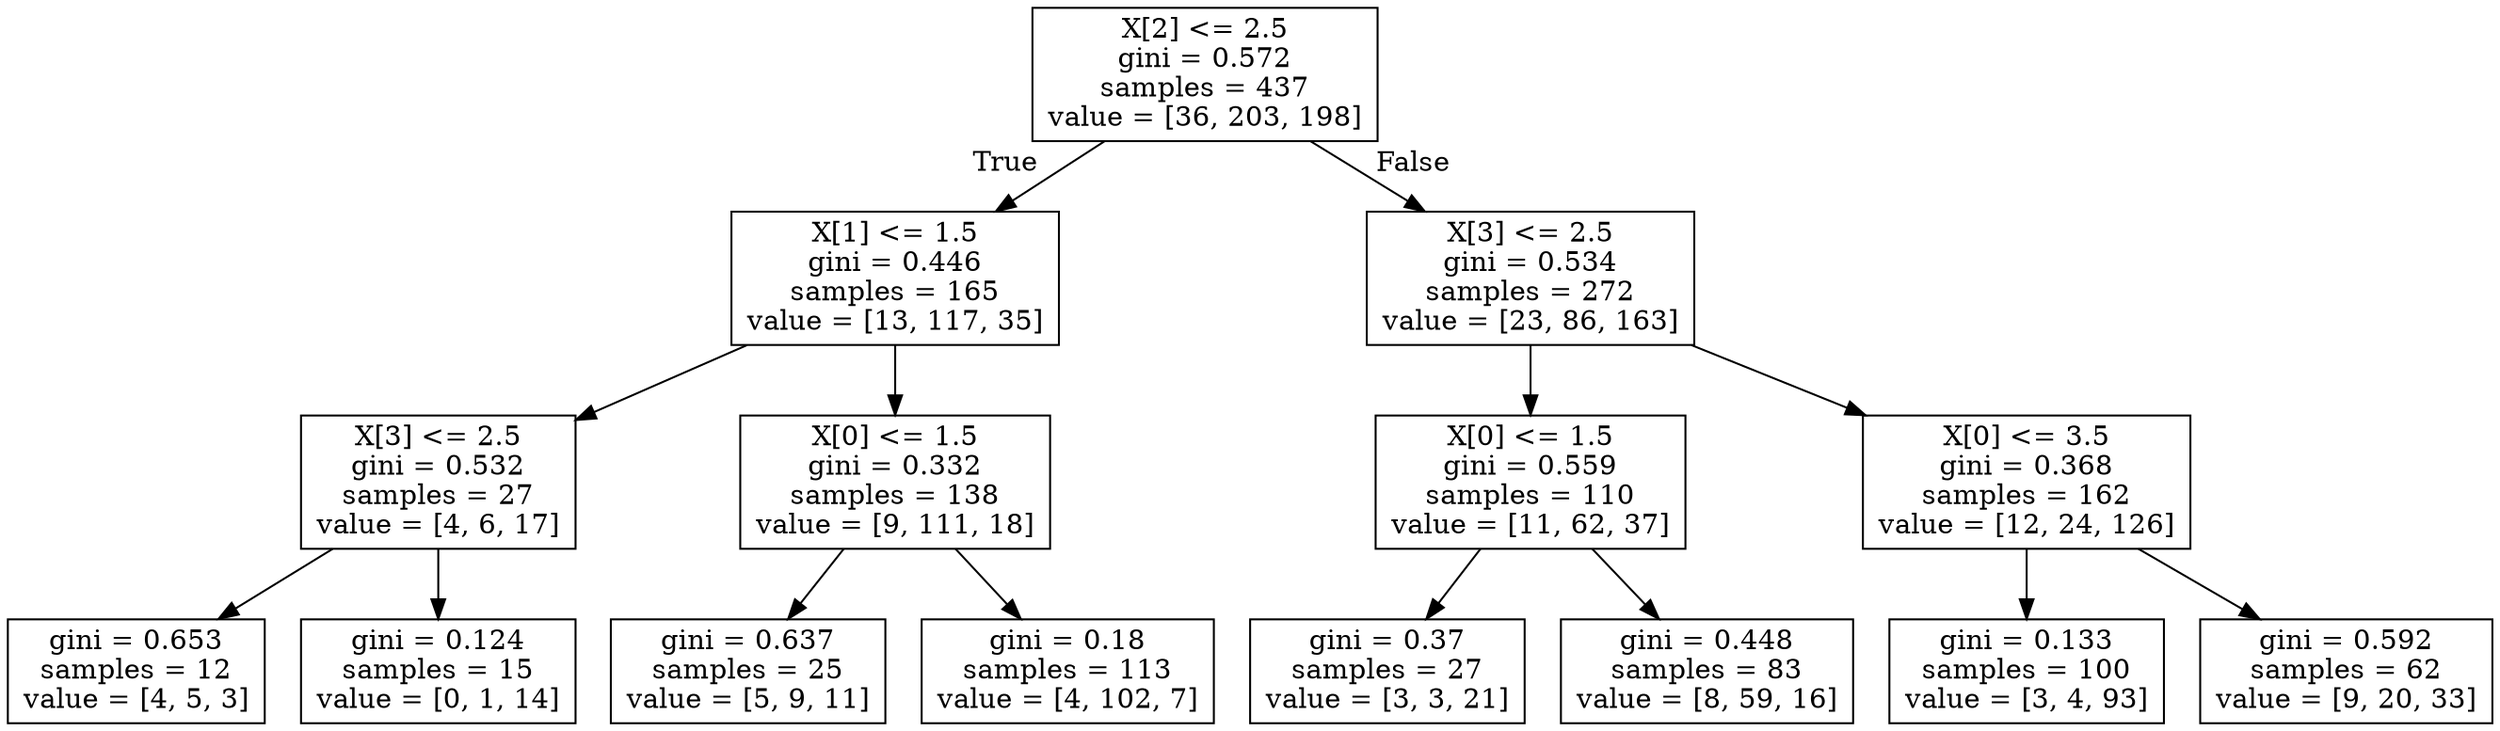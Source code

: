 digraph Tree {
node [shape=box] ;
0 [label="X[2] <= 2.5\ngini = 0.572\nsamples = 437\nvalue = [36, 203, 198]"] ;
1 [label="X[1] <= 1.5\ngini = 0.446\nsamples = 165\nvalue = [13, 117, 35]"] ;
0 -> 1 [labeldistance=2.5, labelangle=45, headlabel="True"] ;
2 [label="X[3] <= 2.5\ngini = 0.532\nsamples = 27\nvalue = [4, 6, 17]"] ;
1 -> 2 ;
3 [label="gini = 0.653\nsamples = 12\nvalue = [4, 5, 3]"] ;
2 -> 3 ;
4 [label="gini = 0.124\nsamples = 15\nvalue = [0, 1, 14]"] ;
2 -> 4 ;
5 [label="X[0] <= 1.5\ngini = 0.332\nsamples = 138\nvalue = [9, 111, 18]"] ;
1 -> 5 ;
6 [label="gini = 0.637\nsamples = 25\nvalue = [5, 9, 11]"] ;
5 -> 6 ;
7 [label="gini = 0.18\nsamples = 113\nvalue = [4, 102, 7]"] ;
5 -> 7 ;
8 [label="X[3] <= 2.5\ngini = 0.534\nsamples = 272\nvalue = [23, 86, 163]"] ;
0 -> 8 [labeldistance=2.5, labelangle=-45, headlabel="False"] ;
9 [label="X[0] <= 1.5\ngini = 0.559\nsamples = 110\nvalue = [11, 62, 37]"] ;
8 -> 9 ;
10 [label="gini = 0.37\nsamples = 27\nvalue = [3, 3, 21]"] ;
9 -> 10 ;
11 [label="gini = 0.448\nsamples = 83\nvalue = [8, 59, 16]"] ;
9 -> 11 ;
12 [label="X[0] <= 3.5\ngini = 0.368\nsamples = 162\nvalue = [12, 24, 126]"] ;
8 -> 12 ;
13 [label="gini = 0.133\nsamples = 100\nvalue = [3, 4, 93]"] ;
12 -> 13 ;
14 [label="gini = 0.592\nsamples = 62\nvalue = [9, 20, 33]"] ;
12 -> 14 ;
}